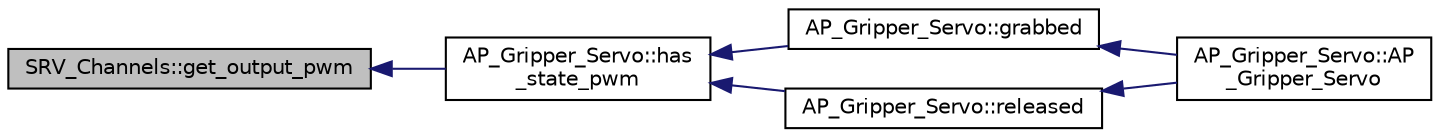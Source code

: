 digraph "SRV_Channels::get_output_pwm"
{
 // INTERACTIVE_SVG=YES
  edge [fontname="Helvetica",fontsize="10",labelfontname="Helvetica",labelfontsize="10"];
  node [fontname="Helvetica",fontsize="10",shape=record];
  rankdir="LR";
  Node1 [label="SRV_Channels::get_output_pwm",height=0.2,width=0.4,color="black", fillcolor="grey75", style="filled", fontcolor="black"];
  Node1 -> Node2 [dir="back",color="midnightblue",fontsize="10",style="solid",fontname="Helvetica"];
  Node2 [label="AP_Gripper_Servo::has\l_state_pwm",height=0.2,width=0.4,color="black", fillcolor="white", style="filled",URL="$classAP__Gripper__Servo.html#a009271fa00ec5e66772727159f68a345"];
  Node2 -> Node3 [dir="back",color="midnightblue",fontsize="10",style="solid",fontname="Helvetica"];
  Node3 [label="AP_Gripper_Servo::grabbed",height=0.2,width=0.4,color="black", fillcolor="white", style="filled",URL="$classAP__Gripper__Servo.html#a9a9d4c416ca8429241b8c5516c2f254f"];
  Node3 -> Node4 [dir="back",color="midnightblue",fontsize="10",style="solid",fontname="Helvetica"];
  Node4 [label="AP_Gripper_Servo::AP\l_Gripper_Servo",height=0.2,width=0.4,color="black", fillcolor="white", style="filled",URL="$classAP__Gripper__Servo.html#a1a03ddda84ae4a95b84c9976cb1cbcf2"];
  Node2 -> Node5 [dir="back",color="midnightblue",fontsize="10",style="solid",fontname="Helvetica"];
  Node5 [label="AP_Gripper_Servo::released",height=0.2,width=0.4,color="black", fillcolor="white", style="filled",URL="$classAP__Gripper__Servo.html#aaf37c15d035f7359add254ef4c4dd01a"];
  Node5 -> Node4 [dir="back",color="midnightblue",fontsize="10",style="solid",fontname="Helvetica"];
}
